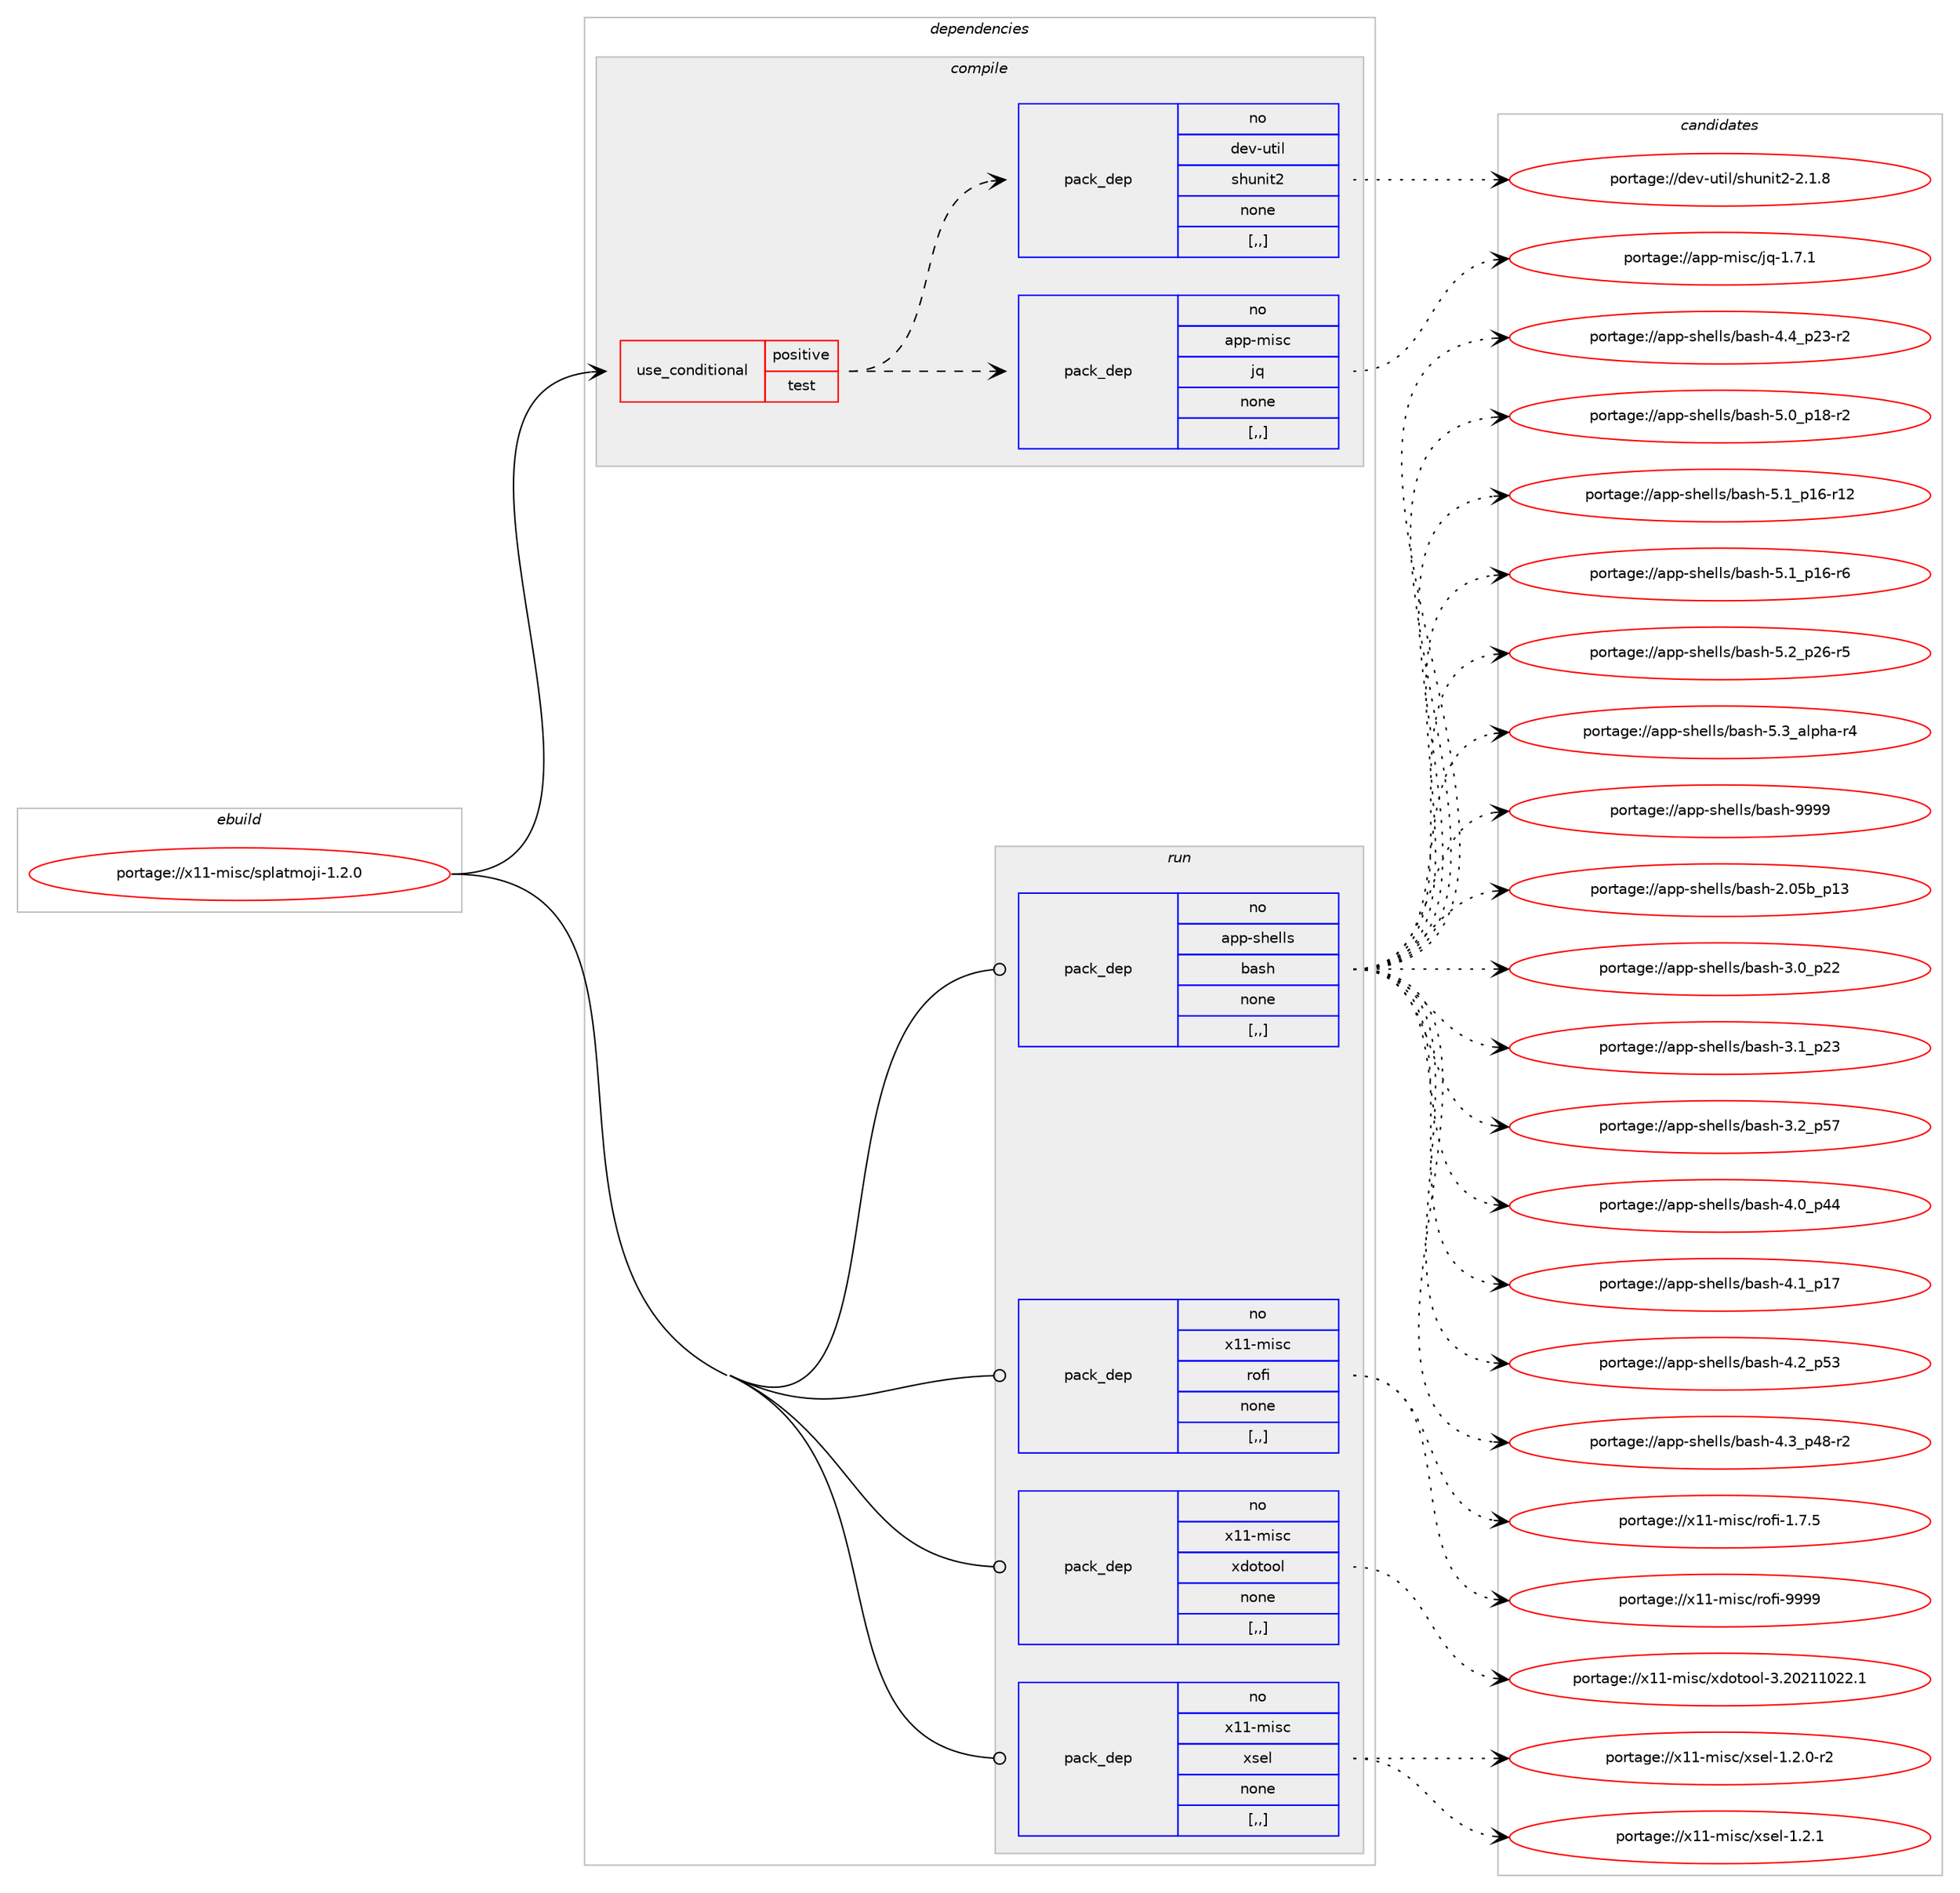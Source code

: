 digraph prolog {

# *************
# Graph options
# *************

newrank=true;
concentrate=true;
compound=true;
graph [rankdir=LR,fontname=Helvetica,fontsize=10,ranksep=1.5];#, ranksep=2.5, nodesep=0.2];
edge  [arrowhead=vee];
node  [fontname=Helvetica,fontsize=10];

# **********
# The ebuild
# **********

subgraph cluster_leftcol {
color=gray;
rank=same;
label=<<i>ebuild</i>>;
id [label="portage://x11-misc/splatmoji-1.2.0", color=red, width=4, href="../x11-misc/splatmoji-1.2.0.svg"];
}

# ****************
# The dependencies
# ****************

subgraph cluster_midcol {
color=gray;
label=<<i>dependencies</i>>;
subgraph cluster_compile {
fillcolor="#eeeeee";
style=filled;
label=<<i>compile</i>>;
subgraph cond119789 {
dependency452904 [label=<<TABLE BORDER="0" CELLBORDER="1" CELLSPACING="0" CELLPADDING="4"><TR><TD ROWSPAN="3" CELLPADDING="10">use_conditional</TD></TR><TR><TD>positive</TD></TR><TR><TD>test</TD></TR></TABLE>>, shape=none, color=red];
subgraph pack329800 {
dependency452905 [label=<<TABLE BORDER="0" CELLBORDER="1" CELLSPACING="0" CELLPADDING="4" WIDTH="220"><TR><TD ROWSPAN="6" CELLPADDING="30">pack_dep</TD></TR><TR><TD WIDTH="110">no</TD></TR><TR><TD>app-misc</TD></TR><TR><TD>jq</TD></TR><TR><TD>none</TD></TR><TR><TD>[,,]</TD></TR></TABLE>>, shape=none, color=blue];
}
dependency452904:e -> dependency452905:w [weight=20,style="dashed",arrowhead="vee"];
subgraph pack329801 {
dependency452906 [label=<<TABLE BORDER="0" CELLBORDER="1" CELLSPACING="0" CELLPADDING="4" WIDTH="220"><TR><TD ROWSPAN="6" CELLPADDING="30">pack_dep</TD></TR><TR><TD WIDTH="110">no</TD></TR><TR><TD>dev-util</TD></TR><TR><TD>shunit2</TD></TR><TR><TD>none</TD></TR><TR><TD>[,,]</TD></TR></TABLE>>, shape=none, color=blue];
}
dependency452904:e -> dependency452906:w [weight=20,style="dashed",arrowhead="vee"];
}
id:e -> dependency452904:w [weight=20,style="solid",arrowhead="vee"];
}
subgraph cluster_compileandrun {
fillcolor="#eeeeee";
style=filled;
label=<<i>compile and run</i>>;
}
subgraph cluster_run {
fillcolor="#eeeeee";
style=filled;
label=<<i>run</i>>;
subgraph pack329802 {
dependency452907 [label=<<TABLE BORDER="0" CELLBORDER="1" CELLSPACING="0" CELLPADDING="4" WIDTH="220"><TR><TD ROWSPAN="6" CELLPADDING="30">pack_dep</TD></TR><TR><TD WIDTH="110">no</TD></TR><TR><TD>app-shells</TD></TR><TR><TD>bash</TD></TR><TR><TD>none</TD></TR><TR><TD>[,,]</TD></TR></TABLE>>, shape=none, color=blue];
}
id:e -> dependency452907:w [weight=20,style="solid",arrowhead="odot"];
subgraph pack329803 {
dependency452908 [label=<<TABLE BORDER="0" CELLBORDER="1" CELLSPACING="0" CELLPADDING="4" WIDTH="220"><TR><TD ROWSPAN="6" CELLPADDING="30">pack_dep</TD></TR><TR><TD WIDTH="110">no</TD></TR><TR><TD>x11-misc</TD></TR><TR><TD>rofi</TD></TR><TR><TD>none</TD></TR><TR><TD>[,,]</TD></TR></TABLE>>, shape=none, color=blue];
}
id:e -> dependency452908:w [weight=20,style="solid",arrowhead="odot"];
subgraph pack329804 {
dependency452909 [label=<<TABLE BORDER="0" CELLBORDER="1" CELLSPACING="0" CELLPADDING="4" WIDTH="220"><TR><TD ROWSPAN="6" CELLPADDING="30">pack_dep</TD></TR><TR><TD WIDTH="110">no</TD></TR><TR><TD>x11-misc</TD></TR><TR><TD>xdotool</TD></TR><TR><TD>none</TD></TR><TR><TD>[,,]</TD></TR></TABLE>>, shape=none, color=blue];
}
id:e -> dependency452909:w [weight=20,style="solid",arrowhead="odot"];
subgraph pack329805 {
dependency452910 [label=<<TABLE BORDER="0" CELLBORDER="1" CELLSPACING="0" CELLPADDING="4" WIDTH="220"><TR><TD ROWSPAN="6" CELLPADDING="30">pack_dep</TD></TR><TR><TD WIDTH="110">no</TD></TR><TR><TD>x11-misc</TD></TR><TR><TD>xsel</TD></TR><TR><TD>none</TD></TR><TR><TD>[,,]</TD></TR></TABLE>>, shape=none, color=blue];
}
id:e -> dependency452910:w [weight=20,style="solid",arrowhead="odot"];
}
}

# **************
# The candidates
# **************

subgraph cluster_choices {
rank=same;
color=gray;
label=<<i>candidates</i>>;

subgraph choice329800 {
color=black;
nodesep=1;
choice97112112451091051159947106113454946554649 [label="portage://app-misc/jq-1.7.1", color=red, width=4,href="../app-misc/jq-1.7.1.svg"];
dependency452905:e -> choice97112112451091051159947106113454946554649:w [style=dotted,weight="100"];
}
subgraph choice329801 {
color=black;
nodesep=1;
choice100101118451171161051084711510411711010511650455046494656 [label="portage://dev-util/shunit2-2.1.8", color=red, width=4,href="../dev-util/shunit2-2.1.8.svg"];
dependency452906:e -> choice100101118451171161051084711510411711010511650455046494656:w [style=dotted,weight="100"];
}
subgraph choice329802 {
color=black;
nodesep=1;
choice9711211245115104101108108115479897115104455046485398951124951 [label="portage://app-shells/bash-2.05b_p13", color=red, width=4,href="../app-shells/bash-2.05b_p13.svg"];
choice971121124511510410110810811547989711510445514648951125050 [label="portage://app-shells/bash-3.0_p22", color=red, width=4,href="../app-shells/bash-3.0_p22.svg"];
choice971121124511510410110810811547989711510445514649951125051 [label="portage://app-shells/bash-3.1_p23", color=red, width=4,href="../app-shells/bash-3.1_p23.svg"];
choice971121124511510410110810811547989711510445514650951125355 [label="portage://app-shells/bash-3.2_p57", color=red, width=4,href="../app-shells/bash-3.2_p57.svg"];
choice971121124511510410110810811547989711510445524648951125252 [label="portage://app-shells/bash-4.0_p44", color=red, width=4,href="../app-shells/bash-4.0_p44.svg"];
choice971121124511510410110810811547989711510445524649951124955 [label="portage://app-shells/bash-4.1_p17", color=red, width=4,href="../app-shells/bash-4.1_p17.svg"];
choice971121124511510410110810811547989711510445524650951125351 [label="portage://app-shells/bash-4.2_p53", color=red, width=4,href="../app-shells/bash-4.2_p53.svg"];
choice9711211245115104101108108115479897115104455246519511252564511450 [label="portage://app-shells/bash-4.3_p48-r2", color=red, width=4,href="../app-shells/bash-4.3_p48-r2.svg"];
choice9711211245115104101108108115479897115104455246529511250514511450 [label="portage://app-shells/bash-4.4_p23-r2", color=red, width=4,href="../app-shells/bash-4.4_p23-r2.svg"];
choice9711211245115104101108108115479897115104455346489511249564511450 [label="portage://app-shells/bash-5.0_p18-r2", color=red, width=4,href="../app-shells/bash-5.0_p18-r2.svg"];
choice971121124511510410110810811547989711510445534649951124954451144950 [label="portage://app-shells/bash-5.1_p16-r12", color=red, width=4,href="../app-shells/bash-5.1_p16-r12.svg"];
choice9711211245115104101108108115479897115104455346499511249544511454 [label="portage://app-shells/bash-5.1_p16-r6", color=red, width=4,href="../app-shells/bash-5.1_p16-r6.svg"];
choice9711211245115104101108108115479897115104455346509511250544511453 [label="portage://app-shells/bash-5.2_p26-r5", color=red, width=4,href="../app-shells/bash-5.2_p26-r5.svg"];
choice9711211245115104101108108115479897115104455346519597108112104974511452 [label="portage://app-shells/bash-5.3_alpha-r4", color=red, width=4,href="../app-shells/bash-5.3_alpha-r4.svg"];
choice97112112451151041011081081154798971151044557575757 [label="portage://app-shells/bash-9999", color=red, width=4,href="../app-shells/bash-9999.svg"];
dependency452907:e -> choice9711211245115104101108108115479897115104455046485398951124951:w [style=dotted,weight="100"];
dependency452907:e -> choice971121124511510410110810811547989711510445514648951125050:w [style=dotted,weight="100"];
dependency452907:e -> choice971121124511510410110810811547989711510445514649951125051:w [style=dotted,weight="100"];
dependency452907:e -> choice971121124511510410110810811547989711510445514650951125355:w [style=dotted,weight="100"];
dependency452907:e -> choice971121124511510410110810811547989711510445524648951125252:w [style=dotted,weight="100"];
dependency452907:e -> choice971121124511510410110810811547989711510445524649951124955:w [style=dotted,weight="100"];
dependency452907:e -> choice971121124511510410110810811547989711510445524650951125351:w [style=dotted,weight="100"];
dependency452907:e -> choice9711211245115104101108108115479897115104455246519511252564511450:w [style=dotted,weight="100"];
dependency452907:e -> choice9711211245115104101108108115479897115104455246529511250514511450:w [style=dotted,weight="100"];
dependency452907:e -> choice9711211245115104101108108115479897115104455346489511249564511450:w [style=dotted,weight="100"];
dependency452907:e -> choice971121124511510410110810811547989711510445534649951124954451144950:w [style=dotted,weight="100"];
dependency452907:e -> choice9711211245115104101108108115479897115104455346499511249544511454:w [style=dotted,weight="100"];
dependency452907:e -> choice9711211245115104101108108115479897115104455346509511250544511453:w [style=dotted,weight="100"];
dependency452907:e -> choice9711211245115104101108108115479897115104455346519597108112104974511452:w [style=dotted,weight="100"];
dependency452907:e -> choice97112112451151041011081081154798971151044557575757:w [style=dotted,weight="100"];
}
subgraph choice329803 {
color=black;
nodesep=1;
choice1204949451091051159947114111102105454946554653 [label="portage://x11-misc/rofi-1.7.5", color=red, width=4,href="../x11-misc/rofi-1.7.5.svg"];
choice12049494510910511599471141111021054557575757 [label="portage://x11-misc/rofi-9999", color=red, width=4,href="../x11-misc/rofi-9999.svg"];
dependency452908:e -> choice1204949451091051159947114111102105454946554653:w [style=dotted,weight="100"];
dependency452908:e -> choice12049494510910511599471141111021054557575757:w [style=dotted,weight="100"];
}
subgraph choice329804 {
color=black;
nodesep=1;
choice120494945109105115994712010011111611111110845514650485049494850504649 [label="portage://x11-misc/xdotool-3.20211022.1", color=red, width=4,href="../x11-misc/xdotool-3.20211022.1.svg"];
dependency452909:e -> choice120494945109105115994712010011111611111110845514650485049494850504649:w [style=dotted,weight="100"];
}
subgraph choice329805 {
color=black;
nodesep=1;
choice12049494510910511599471201151011084549465046484511450 [label="portage://x11-misc/xsel-1.2.0-r2", color=red, width=4,href="../x11-misc/xsel-1.2.0-r2.svg"];
choice1204949451091051159947120115101108454946504649 [label="portage://x11-misc/xsel-1.2.1", color=red, width=4,href="../x11-misc/xsel-1.2.1.svg"];
dependency452910:e -> choice12049494510910511599471201151011084549465046484511450:w [style=dotted,weight="100"];
dependency452910:e -> choice1204949451091051159947120115101108454946504649:w [style=dotted,weight="100"];
}
}

}
